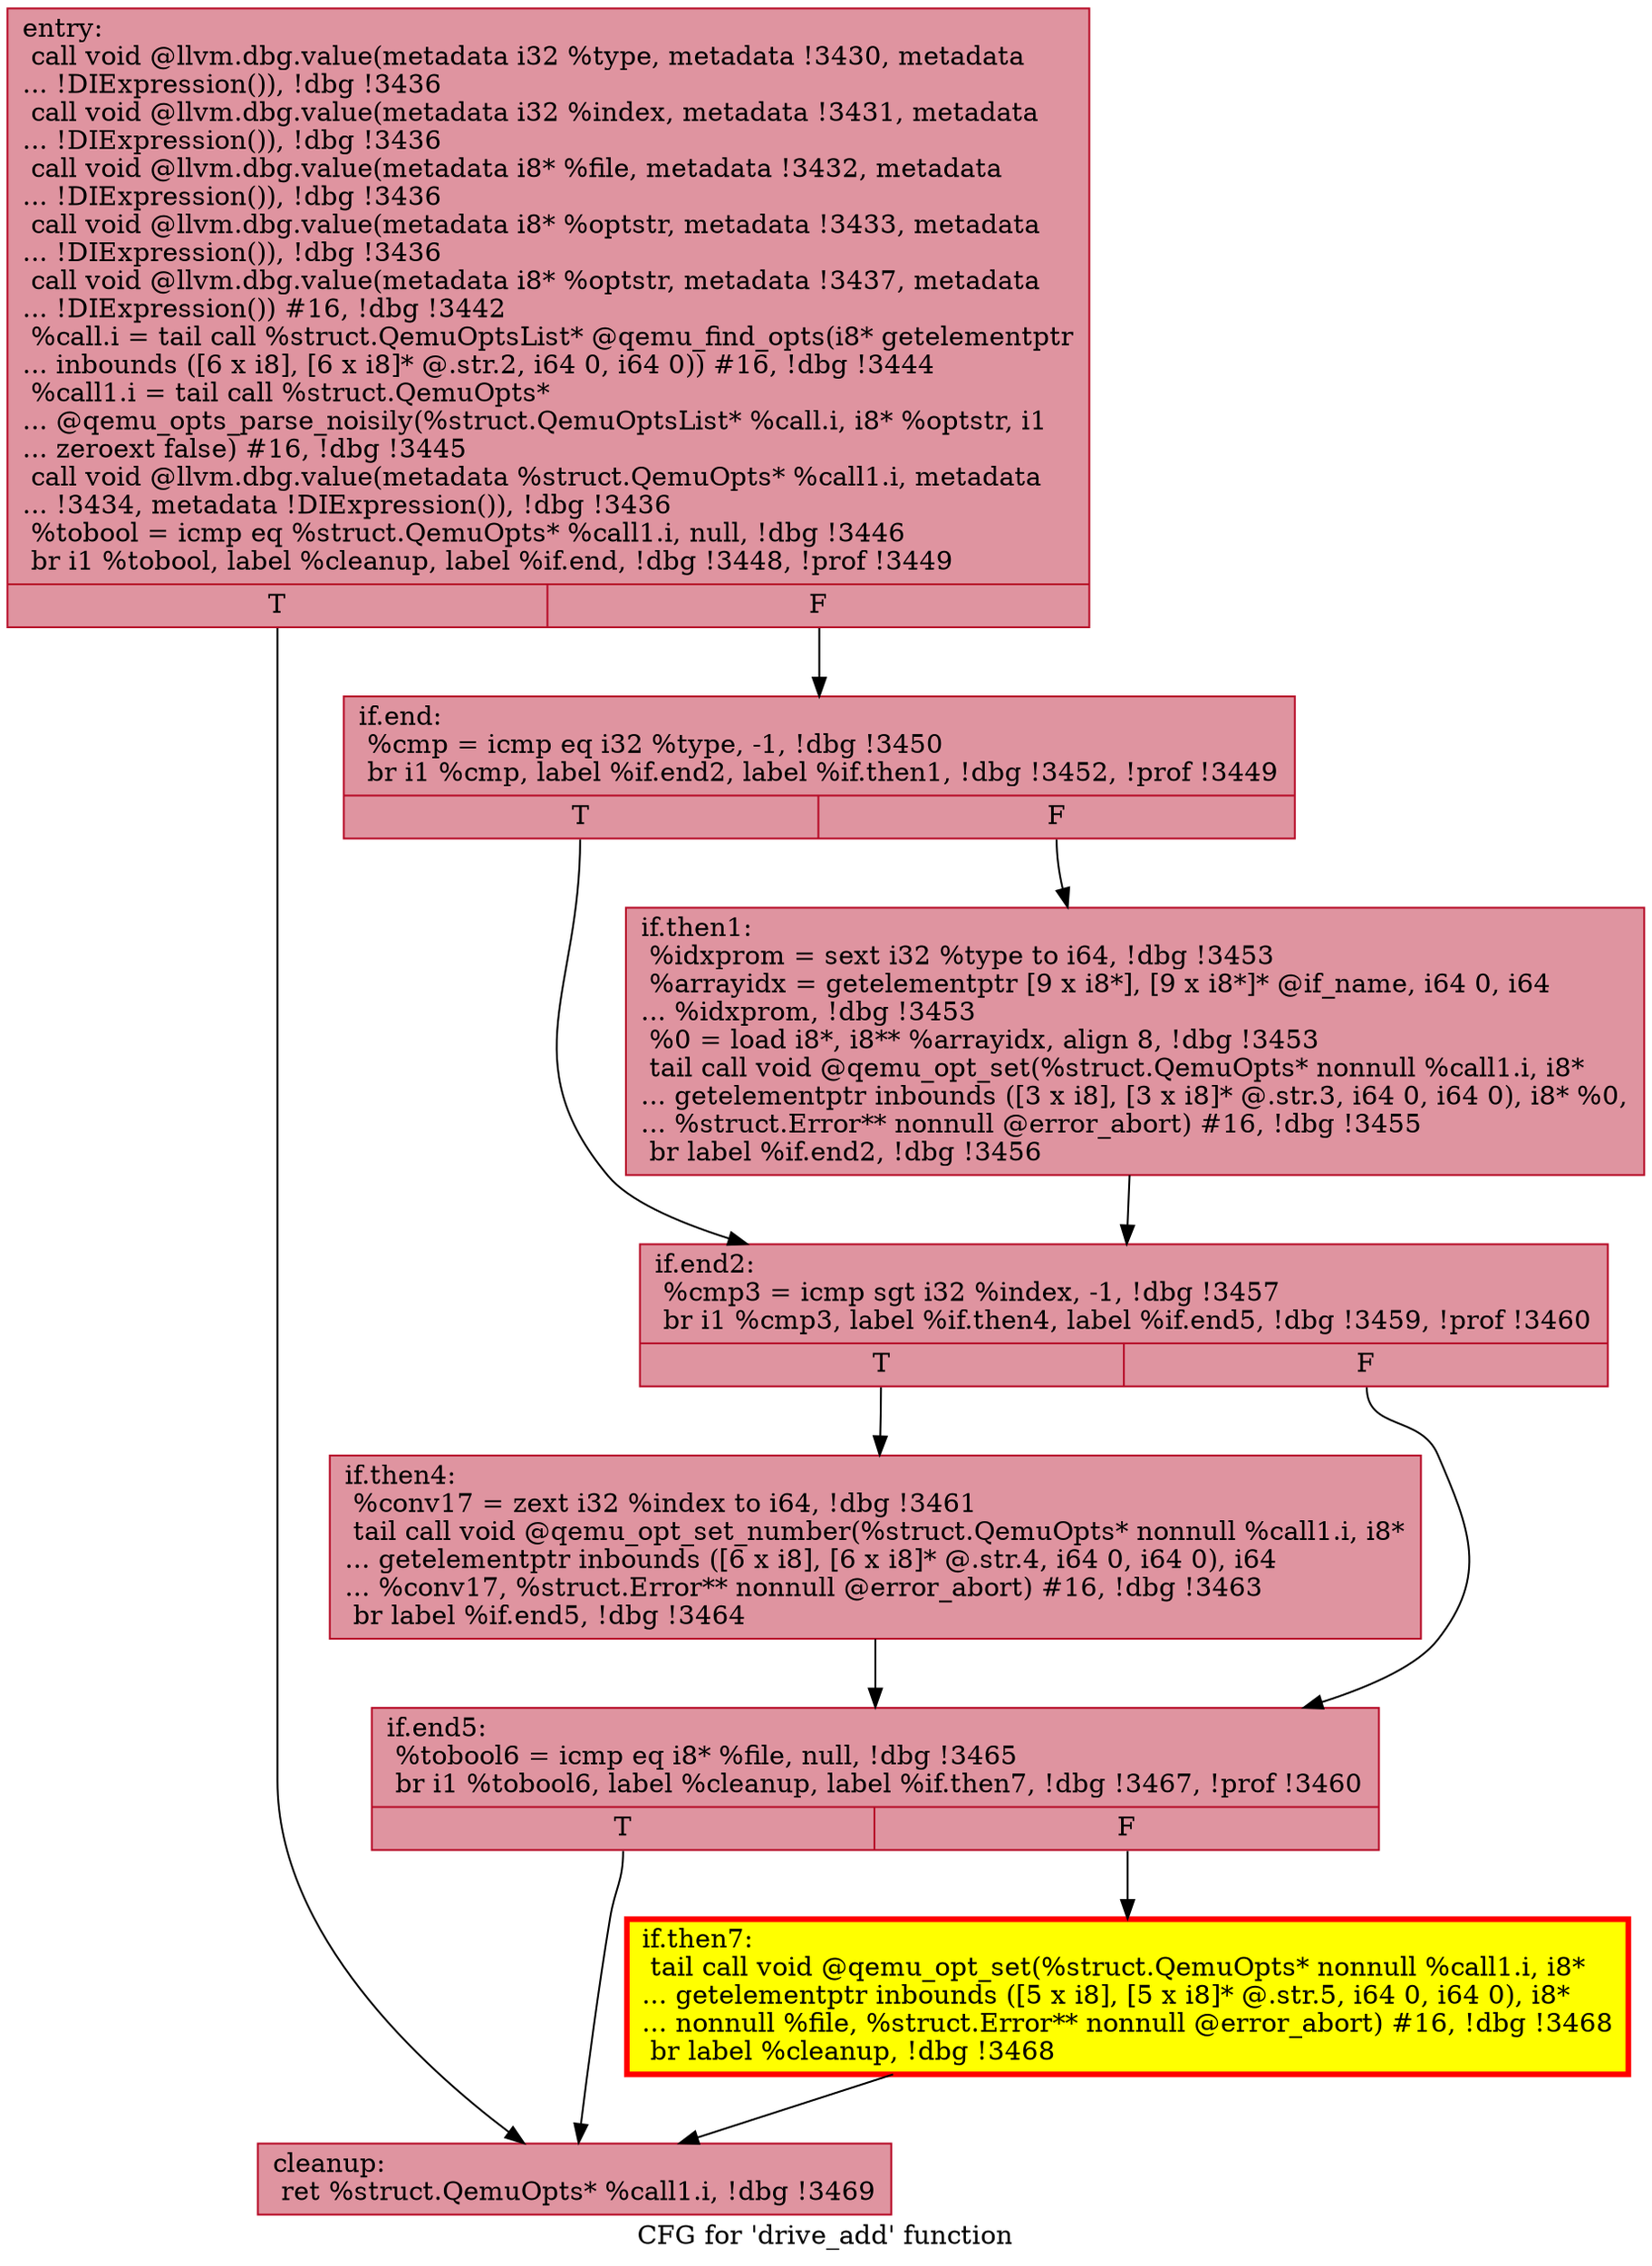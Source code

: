 digraph "CFG for 'drive_add' function" {
	label="CFG for 'drive_add' function";

	Node0x559c35f1a250 [shape=record,color="#b70d28ff", style=filled, fillcolor="#b70d2870",label="{entry:\l  call void @llvm.dbg.value(metadata i32 %type, metadata !3430, metadata\l... !DIExpression()), !dbg !3436\l  call void @llvm.dbg.value(metadata i32 %index, metadata !3431, metadata\l... !DIExpression()), !dbg !3436\l  call void @llvm.dbg.value(metadata i8* %file, metadata !3432, metadata\l... !DIExpression()), !dbg !3436\l  call void @llvm.dbg.value(metadata i8* %optstr, metadata !3433, metadata\l... !DIExpression()), !dbg !3436\l  call void @llvm.dbg.value(metadata i8* %optstr, metadata !3437, metadata\l... !DIExpression()) #16, !dbg !3442\l  %call.i = tail call %struct.QemuOptsList* @qemu_find_opts(i8* getelementptr\l... inbounds ([6 x i8], [6 x i8]* @.str.2, i64 0, i64 0)) #16, !dbg !3444\l  %call1.i = tail call %struct.QemuOpts*\l... @qemu_opts_parse_noisily(%struct.QemuOptsList* %call.i, i8* %optstr, i1\l... zeroext false) #16, !dbg !3445\l  call void @llvm.dbg.value(metadata %struct.QemuOpts* %call1.i, metadata\l... !3434, metadata !DIExpression()), !dbg !3436\l  %tobool = icmp eq %struct.QemuOpts* %call1.i, null, !dbg !3446\l  br i1 %tobool, label %cleanup, label %if.end, !dbg !3448, !prof !3449\l|{<s0>T|<s1>F}}"];
	Node0x559c35f1a250:s0 -> Node0x559c35f12760;
	Node0x559c35f1a250:s1 -> Node0x559c35f1fdc0;
	Node0x559c35f1fdc0 [shape=record,color="#b70d28ff", style=filled, fillcolor="#b70d2870",label="{if.end:                                           \l  %cmp = icmp eq i32 %type, -1, !dbg !3450\l  br i1 %cmp, label %if.end2, label %if.then1, !dbg !3452, !prof !3449\l|{<s0>T|<s1>F}}"];
	Node0x559c35f1fdc0:s0 -> Node0x559c35f12a10;
	Node0x559c35f1fdc0:s1 -> Node0x559c35f129a0;
	Node0x559c35f129a0 [shape=record,color="#b70d28ff", style=filled, fillcolor="#b70d2870",label="{if.then1:                                         \l  %idxprom = sext i32 %type to i64, !dbg !3453\l  %arrayidx = getelementptr [9 x i8*], [9 x i8*]* @if_name, i64 0, i64\l... %idxprom, !dbg !3453\l  %0 = load i8*, i8** %arrayidx, align 8, !dbg !3453\l  tail call void @qemu_opt_set(%struct.QemuOpts* nonnull %call1.i, i8*\l... getelementptr inbounds ([3 x i8], [3 x i8]* @.str.3, i64 0, i64 0), i8* %0,\l... %struct.Error** nonnull @error_abort) #16, !dbg !3455\l  br label %if.end2, !dbg !3456\l}"];
	Node0x559c35f129a0 -> Node0x559c35f12a10;
	Node0x559c35f12a10 [shape=record,color="#b70d28ff", style=filled, fillcolor="#b70d2870",label="{if.end2:                                          \l  %cmp3 = icmp sgt i32 %index, -1, !dbg !3457\l  br i1 %cmp3, label %if.then4, label %if.end5, !dbg !3459, !prof !3460\l|{<s0>T|<s1>F}}"];
	Node0x559c35f12a10:s0 -> Node0x559c35f22400;
	Node0x559c35f12a10:s1 -> Node0x559c35f22450;
	Node0x559c35f22400 [shape=record,color="#b70d28ff", style=filled, fillcolor="#b70d2870",label="{if.then4:                                         \l  %conv17 = zext i32 %index to i64, !dbg !3461\l  tail call void @qemu_opt_set_number(%struct.QemuOpts* nonnull %call1.i, i8*\l... getelementptr inbounds ([6 x i8], [6 x i8]* @.str.4, i64 0, i64 0), i64\l... %conv17, %struct.Error** nonnull @error_abort) #16, !dbg !3463\l  br label %if.end5, !dbg !3464\l}"];
	Node0x559c35f22400 -> Node0x559c35f22450;
	Node0x559c35f22450 [shape=record,color="#b70d28ff", style=filled, fillcolor="#b70d2870",label="{if.end5:                                          \l  %tobool6 = icmp eq i8* %file, null, !dbg !3465\l  br i1 %tobool6, label %cleanup, label %if.then7, !dbg !3467, !prof !3460\l|{<s0>T|<s1>F}}"];
	Node0x559c35f22450:s0 -> Node0x559c35f12760;
	Node0x559c35f22450:s1 -> Node0x559c35f23b60;
	Node0x559c35f23b60 [shape=record,penwidth=3.0, style="filled", color="red", fillcolor="yellow",label="{if.then7:                                         \l  tail call void @qemu_opt_set(%struct.QemuOpts* nonnull %call1.i, i8*\l... getelementptr inbounds ([5 x i8], [5 x i8]* @.str.5, i64 0, i64 0), i8*\l... nonnull %file, %struct.Error** nonnull @error_abort) #16, !dbg !3468\l  br label %cleanup, !dbg !3468\l}"];
	Node0x559c35f23b60 -> Node0x559c35f12760;
	Node0x559c35f12760 [shape=record,color="#b70d28ff", style=filled, fillcolor="#b70d2870",label="{cleanup:                                          \l  ret %struct.QemuOpts* %call1.i, !dbg !3469\l}"];
}

